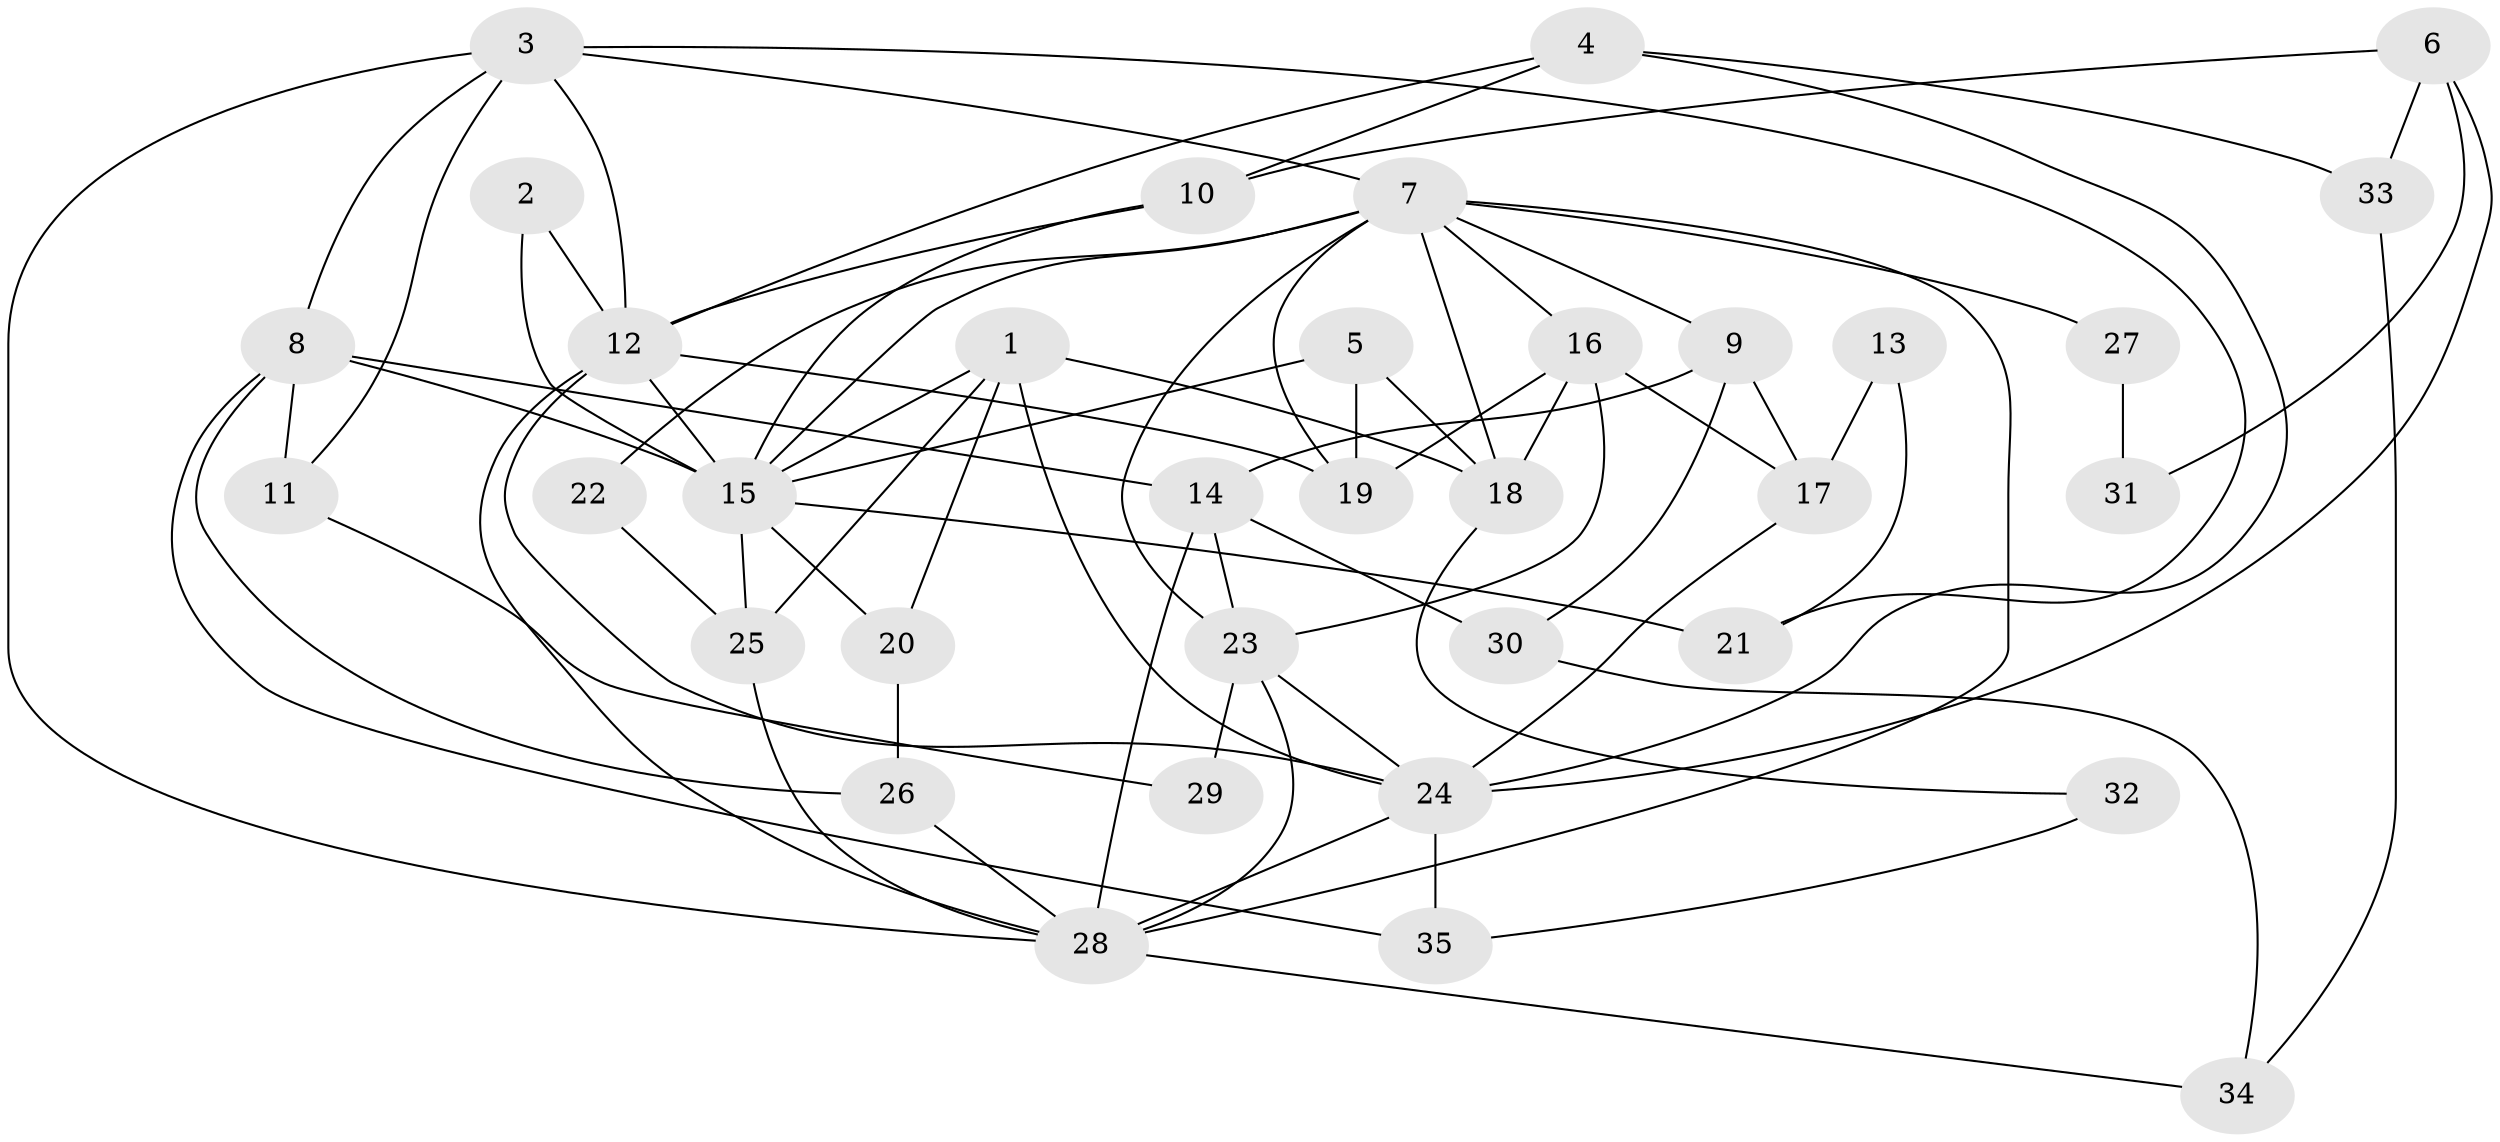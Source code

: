 // original degree distribution, {5: 0.10526315789473684, 2: 0.14035087719298245, 6: 0.12280701754385964, 4: 0.2631578947368421, 3: 0.3157894736842105, 8: 0.017543859649122806, 11: 0.017543859649122806, 7: 0.017543859649122806}
// Generated by graph-tools (version 1.1) at 2025/51/03/04/25 22:51:17]
// undirected, 35 vertices, 76 edges
graph export_dot {
  node [color=gray90,style=filled];
  1;
  2;
  3;
  4;
  5;
  6;
  7;
  8;
  9;
  10;
  11;
  12;
  13;
  14;
  15;
  16;
  17;
  18;
  19;
  20;
  21;
  22;
  23;
  24;
  25;
  26;
  27;
  28;
  29;
  30;
  31;
  32;
  33;
  34;
  35;
  1 -- 15 [weight=1.0];
  1 -- 18 [weight=1.0];
  1 -- 20 [weight=1.0];
  1 -- 24 [weight=1.0];
  1 -- 25 [weight=1.0];
  2 -- 12 [weight=1.0];
  2 -- 15 [weight=1.0];
  3 -- 7 [weight=1.0];
  3 -- 8 [weight=1.0];
  3 -- 11 [weight=1.0];
  3 -- 12 [weight=1.0];
  3 -- 21 [weight=1.0];
  3 -- 28 [weight=1.0];
  4 -- 10 [weight=1.0];
  4 -- 12 [weight=1.0];
  4 -- 24 [weight=1.0];
  4 -- 33 [weight=1.0];
  5 -- 15 [weight=1.0];
  5 -- 18 [weight=1.0];
  5 -- 19 [weight=1.0];
  6 -- 10 [weight=1.0];
  6 -- 24 [weight=1.0];
  6 -- 31 [weight=1.0];
  6 -- 33 [weight=1.0];
  7 -- 9 [weight=1.0];
  7 -- 15 [weight=3.0];
  7 -- 16 [weight=2.0];
  7 -- 18 [weight=1.0];
  7 -- 19 [weight=2.0];
  7 -- 22 [weight=1.0];
  7 -- 23 [weight=1.0];
  7 -- 27 [weight=2.0];
  7 -- 28 [weight=2.0];
  8 -- 11 [weight=1.0];
  8 -- 14 [weight=3.0];
  8 -- 15 [weight=1.0];
  8 -- 26 [weight=1.0];
  8 -- 35 [weight=1.0];
  9 -- 14 [weight=1.0];
  9 -- 17 [weight=1.0];
  9 -- 30 [weight=1.0];
  10 -- 12 [weight=1.0];
  10 -- 15 [weight=1.0];
  11 -- 29 [weight=1.0];
  12 -- 15 [weight=1.0];
  12 -- 19 [weight=2.0];
  12 -- 24 [weight=1.0];
  12 -- 28 [weight=2.0];
  13 -- 17 [weight=1.0];
  13 -- 21 [weight=1.0];
  14 -- 23 [weight=1.0];
  14 -- 28 [weight=2.0];
  14 -- 30 [weight=1.0];
  15 -- 20 [weight=1.0];
  15 -- 21 [weight=1.0];
  15 -- 25 [weight=1.0];
  16 -- 17 [weight=1.0];
  16 -- 18 [weight=1.0];
  16 -- 19 [weight=1.0];
  16 -- 23 [weight=1.0];
  17 -- 24 [weight=1.0];
  18 -- 32 [weight=1.0];
  20 -- 26 [weight=1.0];
  22 -- 25 [weight=1.0];
  23 -- 24 [weight=1.0];
  23 -- 28 [weight=1.0];
  23 -- 29 [weight=1.0];
  24 -- 28 [weight=1.0];
  24 -- 35 [weight=1.0];
  25 -- 28 [weight=1.0];
  26 -- 28 [weight=1.0];
  27 -- 31 [weight=1.0];
  28 -- 34 [weight=1.0];
  30 -- 34 [weight=1.0];
  32 -- 35 [weight=1.0];
  33 -- 34 [weight=1.0];
}
